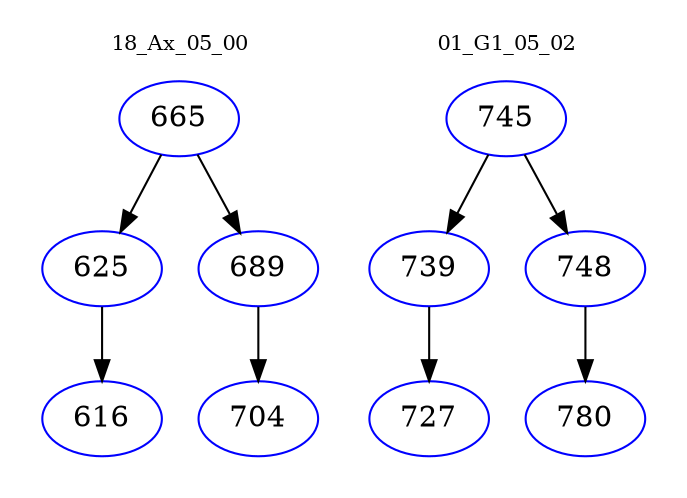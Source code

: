 digraph{
subgraph cluster_0 {
color = white
label = "18_Ax_05_00";
fontsize=10;
T0_665 [label="665", color="blue"]
T0_665 -> T0_625 [color="black"]
T0_625 [label="625", color="blue"]
T0_625 -> T0_616 [color="black"]
T0_616 [label="616", color="blue"]
T0_665 -> T0_689 [color="black"]
T0_689 [label="689", color="blue"]
T0_689 -> T0_704 [color="black"]
T0_704 [label="704", color="blue"]
}
subgraph cluster_1 {
color = white
label = "01_G1_05_02";
fontsize=10;
T1_745 [label="745", color="blue"]
T1_745 -> T1_739 [color="black"]
T1_739 [label="739", color="blue"]
T1_739 -> T1_727 [color="black"]
T1_727 [label="727", color="blue"]
T1_745 -> T1_748 [color="black"]
T1_748 [label="748", color="blue"]
T1_748 -> T1_780 [color="black"]
T1_780 [label="780", color="blue"]
}
}
